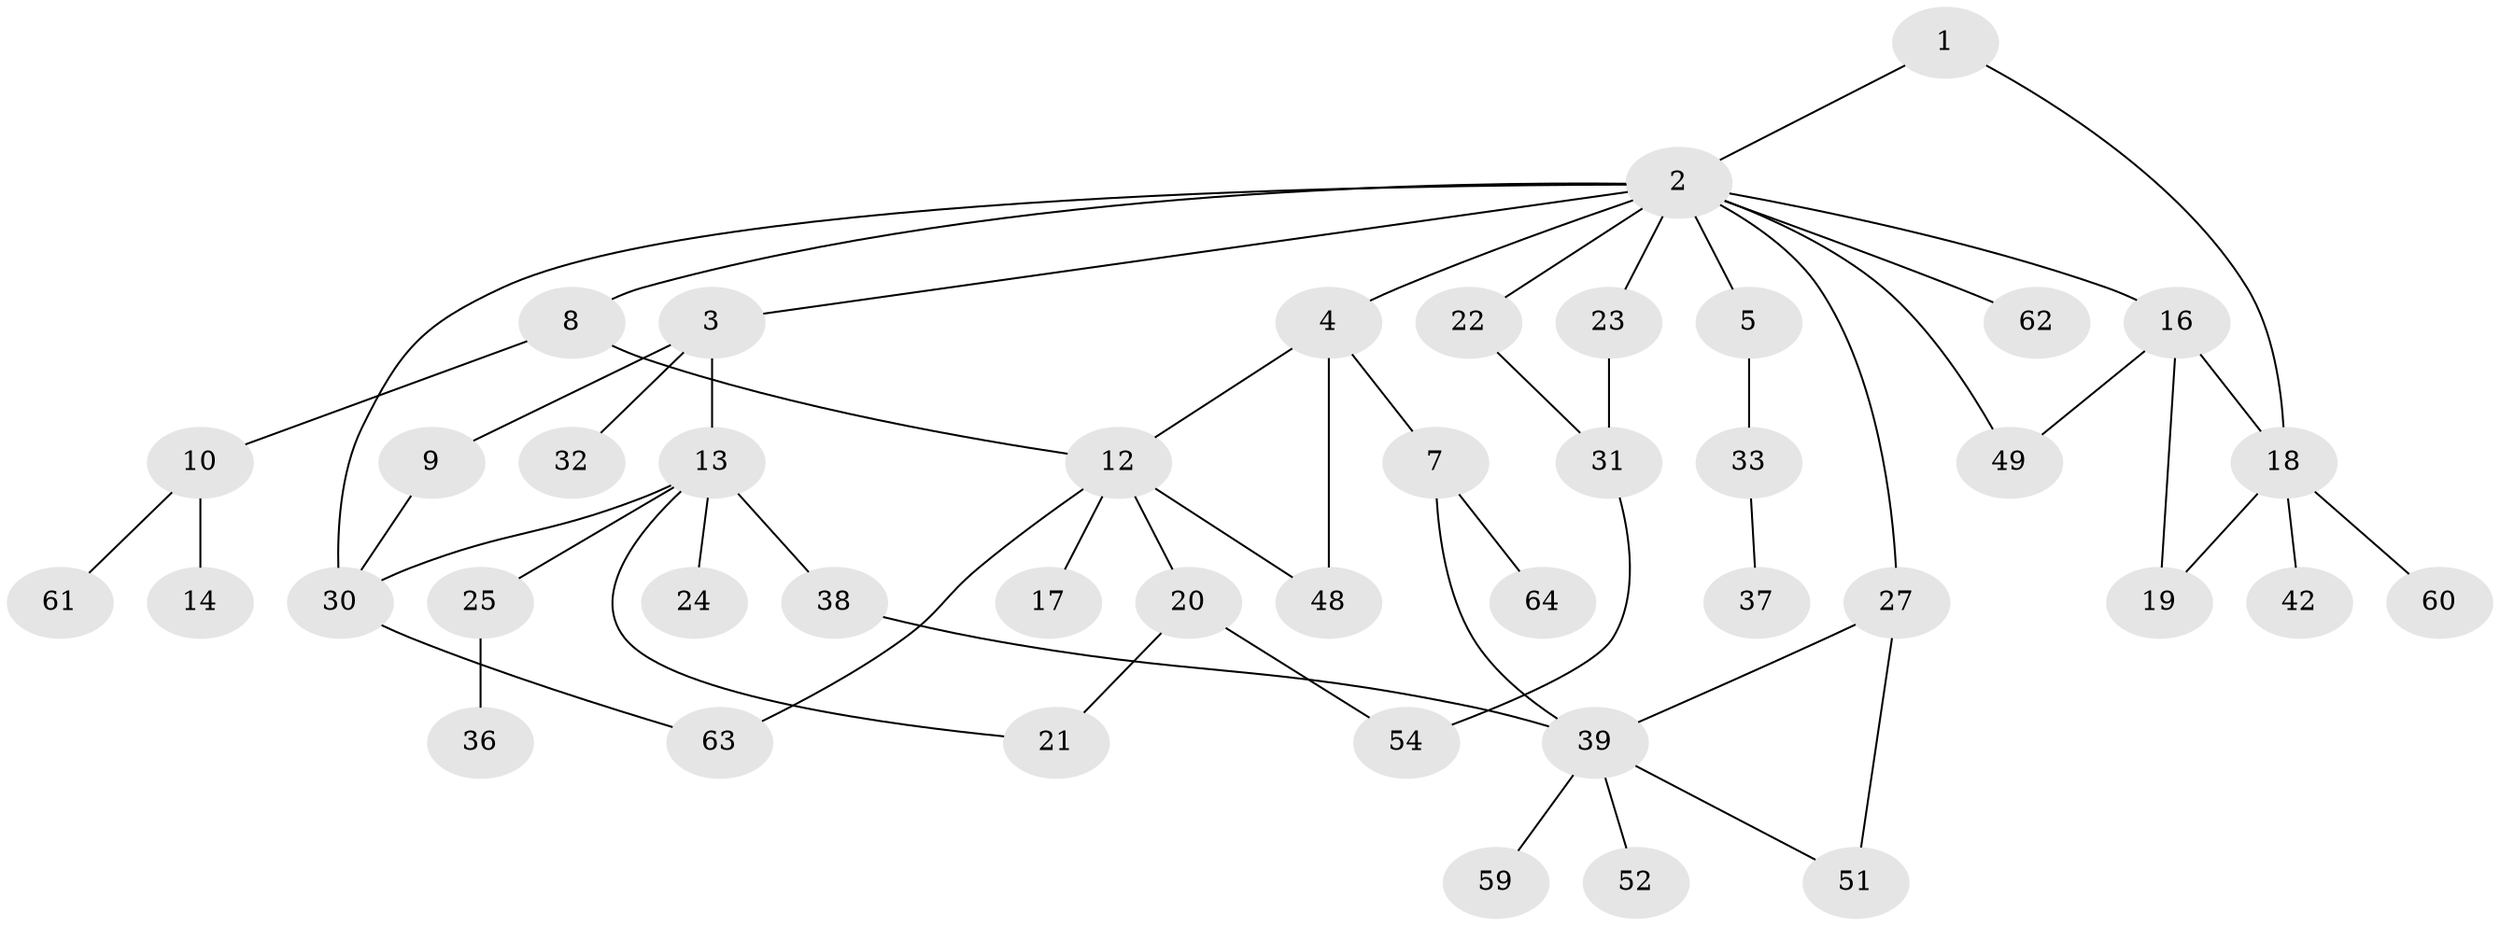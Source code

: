 // Generated by graph-tools (version 1.1) at 2025/23/03/03/25 07:23:33]
// undirected, 43 vertices, 56 edges
graph export_dot {
graph [start="1"]
  node [color=gray90,style=filled];
  1 [super="+15"];
  2 [super="+6"];
  3 [super="+11"];
  4 [super="+47"];
  5;
  7;
  8;
  9 [super="+40"];
  10 [super="+58"];
  12 [super="+56"];
  13 [super="+45"];
  14;
  16 [super="+57"];
  17 [super="+29"];
  18 [super="+34"];
  19 [super="+35"];
  20 [super="+46"];
  21 [super="+26"];
  22;
  23 [super="+55"];
  24;
  25;
  27 [super="+28"];
  30 [super="+41"];
  31 [super="+50"];
  32;
  33 [super="+43"];
  36 [super="+53"];
  37;
  38;
  39 [super="+44"];
  42;
  48;
  49;
  51;
  52;
  54;
  59;
  60 [super="+65"];
  61;
  62;
  63;
  64;
  1 -- 2;
  1 -- 18;
  2 -- 3;
  2 -- 4;
  2 -- 5;
  2 -- 8;
  2 -- 22;
  2 -- 23;
  2 -- 30;
  2 -- 16;
  2 -- 49;
  2 -- 27;
  2 -- 62;
  3 -- 9;
  3 -- 32;
  3 -- 13;
  4 -- 7;
  4 -- 48;
  4 -- 12;
  5 -- 33;
  7 -- 64;
  7 -- 39;
  8 -- 10;
  8 -- 12;
  9 -- 30;
  10 -- 14;
  10 -- 61;
  12 -- 17;
  12 -- 20;
  12 -- 63;
  12 -- 48;
  13 -- 21;
  13 -- 24;
  13 -- 25;
  13 -- 38;
  13 -- 30;
  16 -- 19;
  16 -- 49;
  16 -- 18;
  18 -- 42;
  18 -- 60;
  18 -- 19;
  20 -- 54;
  20 -- 21;
  22 -- 31;
  23 -- 31;
  25 -- 36;
  27 -- 39;
  27 -- 51;
  30 -- 63;
  31 -- 54;
  33 -- 37;
  38 -- 39;
  39 -- 52;
  39 -- 51;
  39 -- 59;
}
